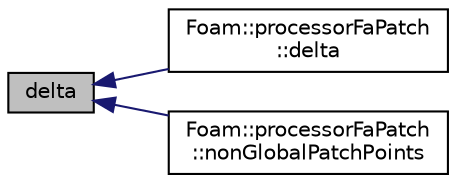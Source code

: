 digraph "delta"
{
  bgcolor="transparent";
  edge [fontname="Helvetica",fontsize="10",labelfontname="Helvetica",labelfontsize="10"];
  node [fontname="Helvetica",fontsize="10",shape=record];
  rankdir="LR";
  Node1 [label="delta",height=0.2,width=0.4,color="black", fillcolor="grey75", style="filled" fontcolor="black"];
  Node1 -> Node2 [dir="back",color="midnightblue",fontsize="10",style="solid",fontname="Helvetica"];
  Node2 [label="Foam::processorFaPatch\l::delta",height=0.2,width=0.4,color="black",URL="$classFoam_1_1processorFaPatch.html#a7a789bc5f9f58b359455dee1b4f85950",tooltip="Return delta (P to N) vectors across coupled patch. "];
  Node1 -> Node3 [dir="back",color="midnightblue",fontsize="10",style="solid",fontname="Helvetica"];
  Node3 [label="Foam::processorFaPatch\l::nonGlobalPatchPoints",height=0.2,width=0.4,color="black",URL="$classFoam_1_1processorFaPatch.html#a7331b31a11473b6fa5aed829389436c5",tooltip="Return the set of labels of the processor patch points which are. "];
}
